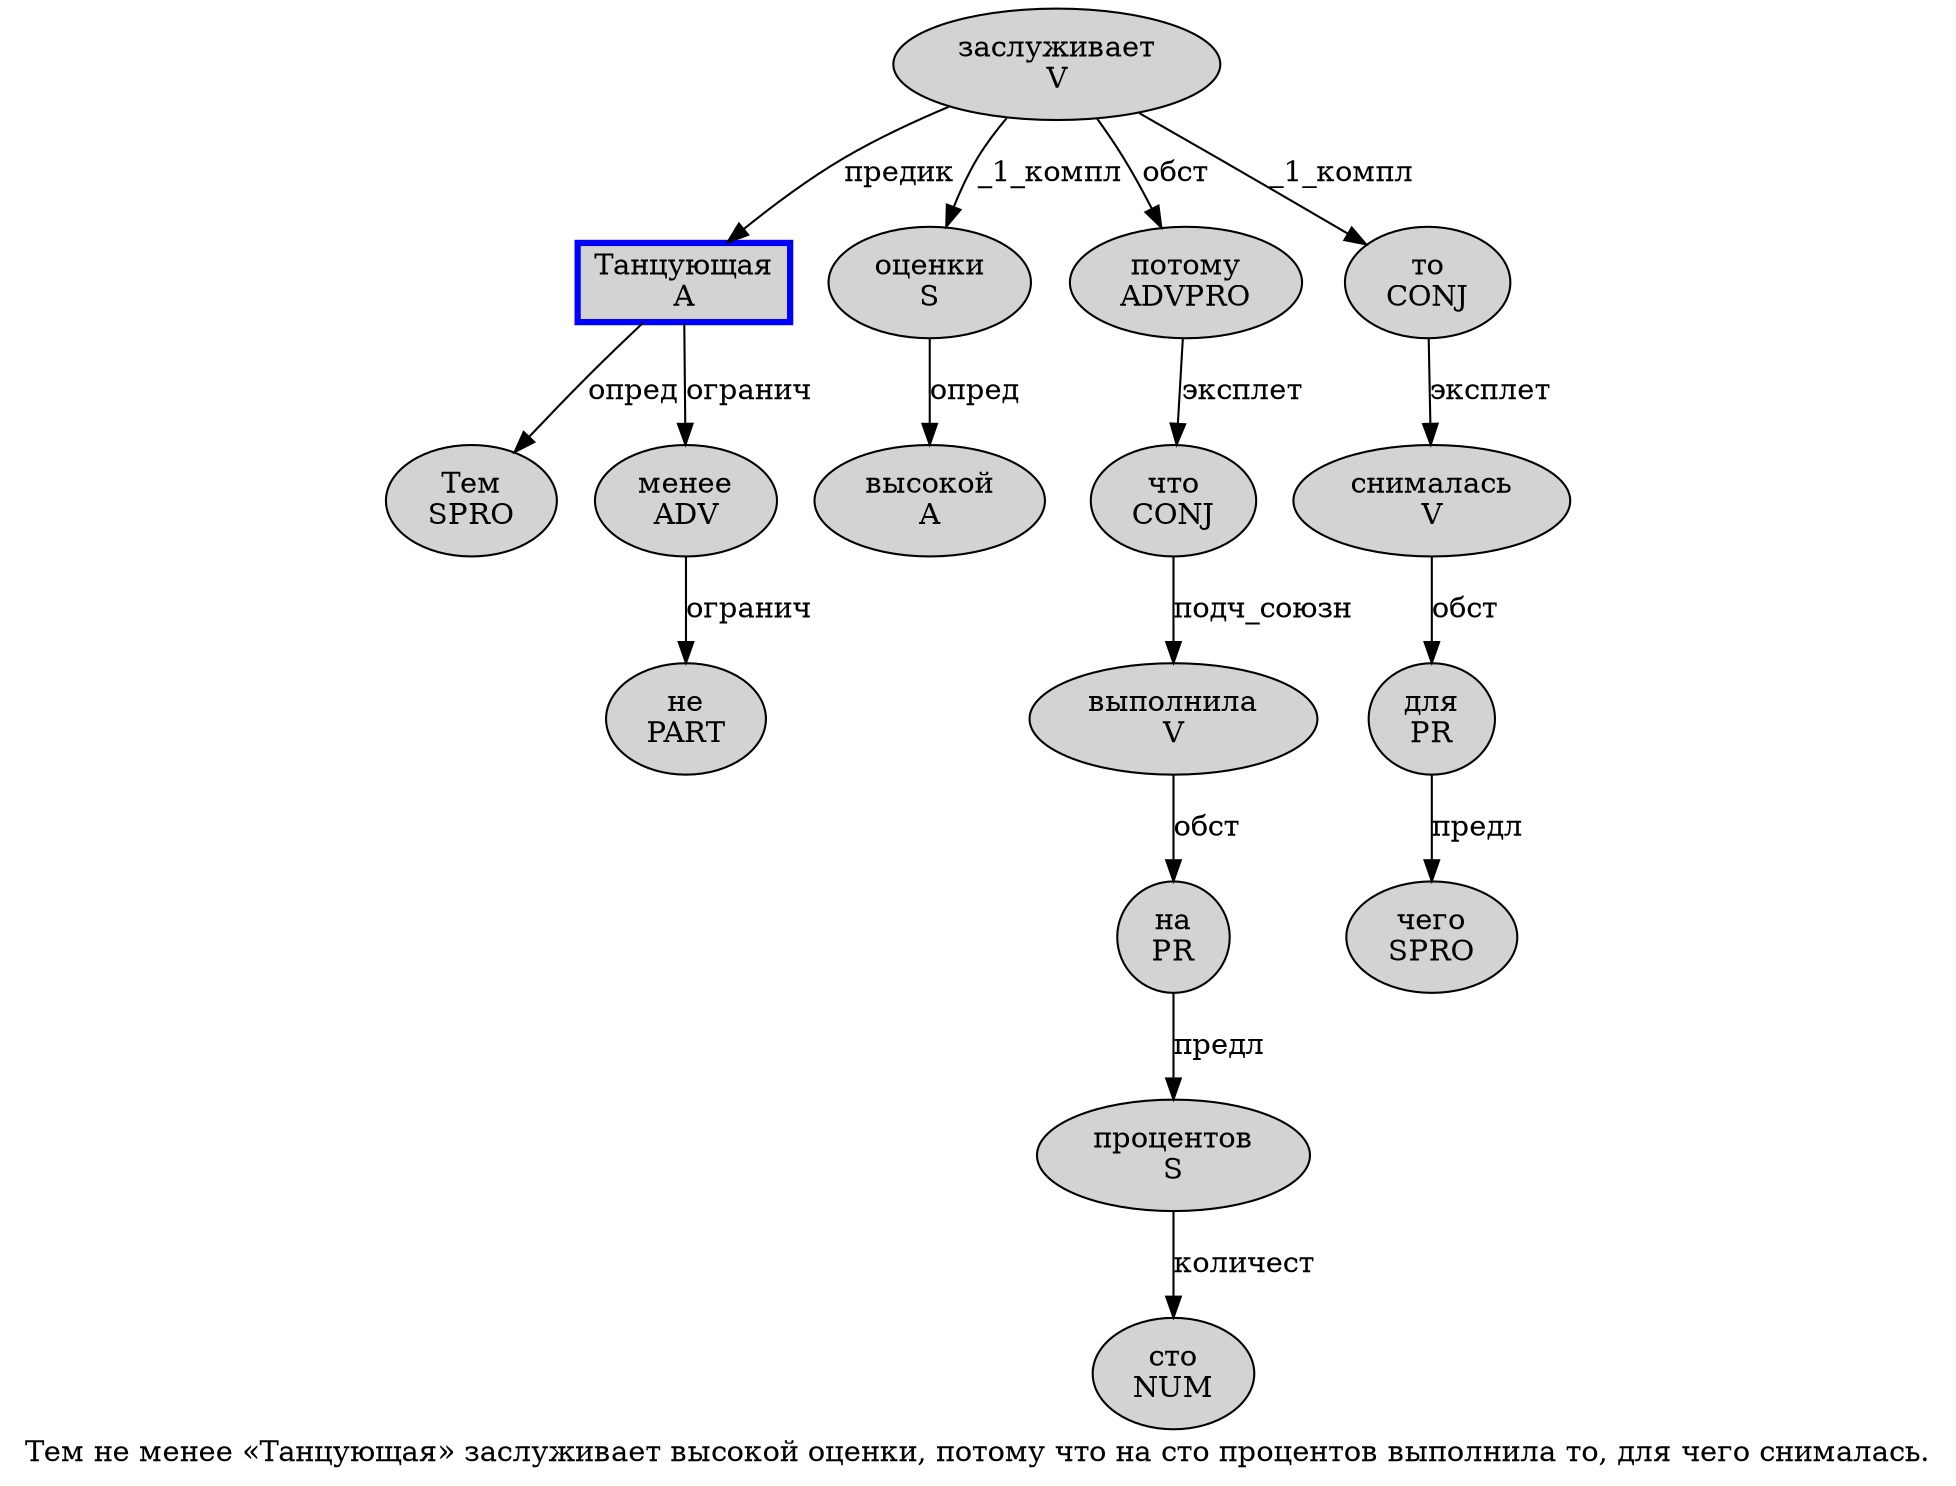 digraph SENTENCE_621 {
	graph [label="Тем не менее «Танцующая» заслуживает высокой оценки, потому что на сто процентов выполнила то, для чего снималась."]
	node [style=filled]
		0 [label="Тем
SPRO" color="" fillcolor=lightgray penwidth=1 shape=ellipse]
		1 [label="не
PART" color="" fillcolor=lightgray penwidth=1 shape=ellipse]
		2 [label="менее
ADV" color="" fillcolor=lightgray penwidth=1 shape=ellipse]
		4 [label="Танцующая
A" color=blue fillcolor=lightgray penwidth=3 shape=box]
		6 [label="заслуживает
V" color="" fillcolor=lightgray penwidth=1 shape=ellipse]
		7 [label="высокой
A" color="" fillcolor=lightgray penwidth=1 shape=ellipse]
		8 [label="оценки
S" color="" fillcolor=lightgray penwidth=1 shape=ellipse]
		10 [label="потому
ADVPRO" color="" fillcolor=lightgray penwidth=1 shape=ellipse]
		11 [label="что
CONJ" color="" fillcolor=lightgray penwidth=1 shape=ellipse]
		12 [label="на
PR" color="" fillcolor=lightgray penwidth=1 shape=ellipse]
		13 [label="сто
NUM" color="" fillcolor=lightgray penwidth=1 shape=ellipse]
		14 [label="процентов
S" color="" fillcolor=lightgray penwidth=1 shape=ellipse]
		15 [label="выполнила
V" color="" fillcolor=lightgray penwidth=1 shape=ellipse]
		16 [label="то
CONJ" color="" fillcolor=lightgray penwidth=1 shape=ellipse]
		18 [label="для
PR" color="" fillcolor=lightgray penwidth=1 shape=ellipse]
		19 [label="чего
SPRO" color="" fillcolor=lightgray penwidth=1 shape=ellipse]
		20 [label="снималась
V" color="" fillcolor=lightgray penwidth=1 shape=ellipse]
			6 -> 4 [label="предик"]
			6 -> 8 [label="_1_компл"]
			6 -> 10 [label="обст"]
			6 -> 16 [label="_1_компл"]
			10 -> 11 [label="эксплет"]
			15 -> 12 [label="обст"]
			2 -> 1 [label="огранич"]
			8 -> 7 [label="опред"]
			18 -> 19 [label="предл"]
			4 -> 0 [label="опред"]
			4 -> 2 [label="огранич"]
			16 -> 20 [label="эксплет"]
			12 -> 14 [label="предл"]
			14 -> 13 [label="количест"]
			20 -> 18 [label="обст"]
			11 -> 15 [label="подч_союзн"]
}
